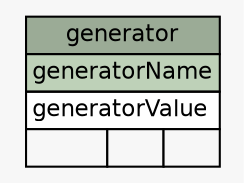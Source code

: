 // dot 2.26.3 on Windows Vista 6.0
// SchemaSpy rev 514
digraph "generator" {
  graph [
    rankdir="RL"
    bgcolor="#f7f7f7"
    nodesep="0.18"
    ranksep="0.46"
    fontname="Helvetica"
    fontsize="11"
  ];
  node [
    fontname="Helvetica"
    fontsize="11"
    shape="plaintext"
  ];
  edge [
    arrowsize="0.8"
  ];
  "generator" [
    label=<
    <TABLE BORDER="0" CELLBORDER="1" CELLSPACING="0" BGCOLOR="#ffffff">
      <TR><TD COLSPAN="3" BGCOLOR="#9bab96" ALIGN="CENTER">generator</TD></TR>
      <TR><TD PORT="generatorName" COLSPAN="3" BGCOLOR="#bed1b8" ALIGN="LEFT">generatorName</TD></TR>
      <TR><TD PORT="generatorValue" COLSPAN="3" ALIGN="LEFT">generatorValue</TD></TR>
      <TR><TD ALIGN="LEFT" BGCOLOR="#f7f7f7">  </TD><TD ALIGN="RIGHT" BGCOLOR="#f7f7f7">  </TD><TD ALIGN="RIGHT" BGCOLOR="#f7f7f7">  </TD></TR>
    </TABLE>>
    URL="tables/generator.html"
    tooltip="generator"
  ];
}
